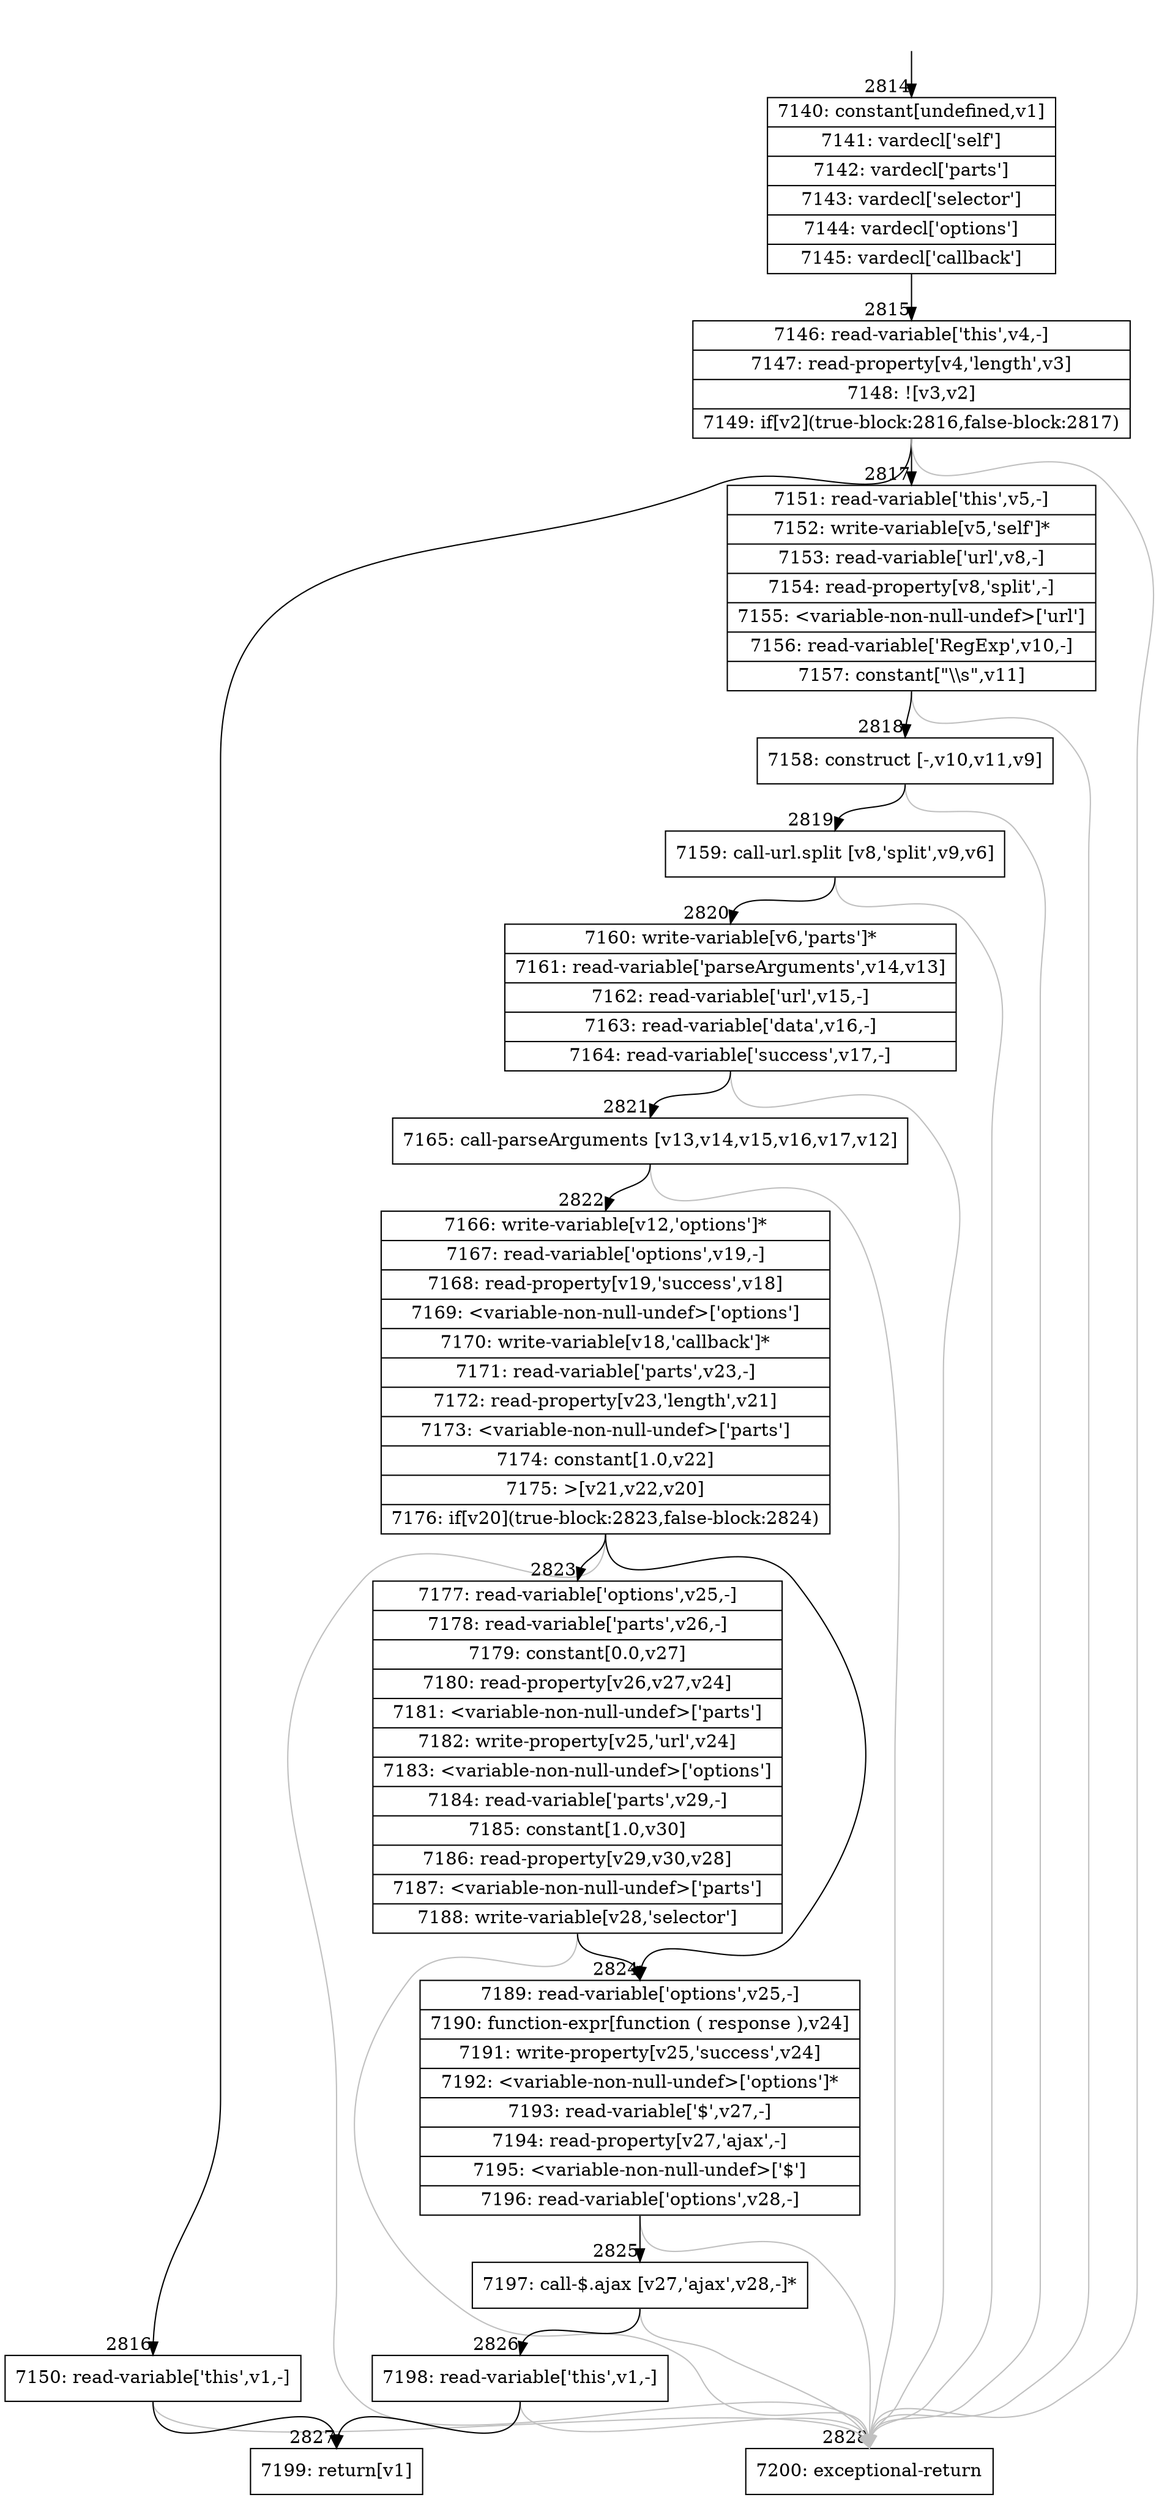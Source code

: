 digraph {
rankdir="TD"
BB_entry238[shape=none,label=""];
BB_entry238 -> BB2814 [tailport=s, headport=n, headlabel="    2814"]
BB2814 [shape=record label="{7140: constant[undefined,v1]|7141: vardecl['self']|7142: vardecl['parts']|7143: vardecl['selector']|7144: vardecl['options']|7145: vardecl['callback']}" ] 
BB2814 -> BB2815 [tailport=s, headport=n, headlabel="      2815"]
BB2815 [shape=record label="{7146: read-variable['this',v4,-]|7147: read-property[v4,'length',v3]|7148: ![v3,v2]|7149: if[v2](true-block:2816,false-block:2817)}" ] 
BB2815 -> BB2816 [tailport=s, headport=n, headlabel="      2816"]
BB2815 -> BB2817 [tailport=s, headport=n, headlabel="      2817"]
BB2815 -> BB2828 [tailport=s, headport=n, color=gray, headlabel="      2828"]
BB2816 [shape=record label="{7150: read-variable['this',v1,-]}" ] 
BB2816 -> BB2827 [tailport=s, headport=n, headlabel="      2827"]
BB2816 -> BB2828 [tailport=s, headport=n, color=gray]
BB2817 [shape=record label="{7151: read-variable['this',v5,-]|7152: write-variable[v5,'self']*|7153: read-variable['url',v8,-]|7154: read-property[v8,'split',-]|7155: \<variable-non-null-undef\>['url']|7156: read-variable['RegExp',v10,-]|7157: constant[\"\\\\s\",v11]}" ] 
BB2817 -> BB2818 [tailport=s, headport=n, headlabel="      2818"]
BB2817 -> BB2828 [tailport=s, headport=n, color=gray]
BB2818 [shape=record label="{7158: construct [-,v10,v11,v9]}" ] 
BB2818 -> BB2819 [tailport=s, headport=n, headlabel="      2819"]
BB2818 -> BB2828 [tailport=s, headport=n, color=gray]
BB2819 [shape=record label="{7159: call-url.split [v8,'split',v9,v6]}" ] 
BB2819 -> BB2820 [tailport=s, headport=n, headlabel="      2820"]
BB2819 -> BB2828 [tailport=s, headport=n, color=gray]
BB2820 [shape=record label="{7160: write-variable[v6,'parts']*|7161: read-variable['parseArguments',v14,v13]|7162: read-variable['url',v15,-]|7163: read-variable['data',v16,-]|7164: read-variable['success',v17,-]}" ] 
BB2820 -> BB2821 [tailport=s, headport=n, headlabel="      2821"]
BB2820 -> BB2828 [tailport=s, headport=n, color=gray]
BB2821 [shape=record label="{7165: call-parseArguments [v13,v14,v15,v16,v17,v12]}" ] 
BB2821 -> BB2822 [tailport=s, headport=n, headlabel="      2822"]
BB2821 -> BB2828 [tailport=s, headport=n, color=gray]
BB2822 [shape=record label="{7166: write-variable[v12,'options']*|7167: read-variable['options',v19,-]|7168: read-property[v19,'success',v18]|7169: \<variable-non-null-undef\>['options']|7170: write-variable[v18,'callback']*|7171: read-variable['parts',v23,-]|7172: read-property[v23,'length',v21]|7173: \<variable-non-null-undef\>['parts']|7174: constant[1.0,v22]|7175: \>[v21,v22,v20]|7176: if[v20](true-block:2823,false-block:2824)}" ] 
BB2822 -> BB2823 [tailport=s, headport=n, headlabel="      2823"]
BB2822 -> BB2824 [tailport=s, headport=n, headlabel="      2824"]
BB2822 -> BB2828 [tailport=s, headport=n, color=gray]
BB2823 [shape=record label="{7177: read-variable['options',v25,-]|7178: read-variable['parts',v26,-]|7179: constant[0.0,v27]|7180: read-property[v26,v27,v24]|7181: \<variable-non-null-undef\>['parts']|7182: write-property[v25,'url',v24]|7183: \<variable-non-null-undef\>['options']|7184: read-variable['parts',v29,-]|7185: constant[1.0,v30]|7186: read-property[v29,v30,v28]|7187: \<variable-non-null-undef\>['parts']|7188: write-variable[v28,'selector']}" ] 
BB2823 -> BB2824 [tailport=s, headport=n]
BB2823 -> BB2828 [tailport=s, headport=n, color=gray]
BB2824 [shape=record label="{7189: read-variable['options',v25,-]|7190: function-expr[function ( response ),v24]|7191: write-property[v25,'success',v24]|7192: \<variable-non-null-undef\>['options']*|7193: read-variable['$',v27,-]|7194: read-property[v27,'ajax',-]|7195: \<variable-non-null-undef\>['$']|7196: read-variable['options',v28,-]}" ] 
BB2824 -> BB2825 [tailport=s, headport=n, headlabel="      2825"]
BB2824 -> BB2828 [tailport=s, headport=n, color=gray]
BB2825 [shape=record label="{7197: call-$.ajax [v27,'ajax',v28,-]*}" ] 
BB2825 -> BB2826 [tailport=s, headport=n, headlabel="      2826"]
BB2825 -> BB2828 [tailport=s, headport=n, color=gray]
BB2826 [shape=record label="{7198: read-variable['this',v1,-]}" ] 
BB2826 -> BB2827 [tailport=s, headport=n]
BB2826 -> BB2828 [tailport=s, headport=n, color=gray]
BB2827 [shape=record label="{7199: return[v1]}" ] 
BB2828 [shape=record label="{7200: exceptional-return}" ] 
//#$~ 1485
}
